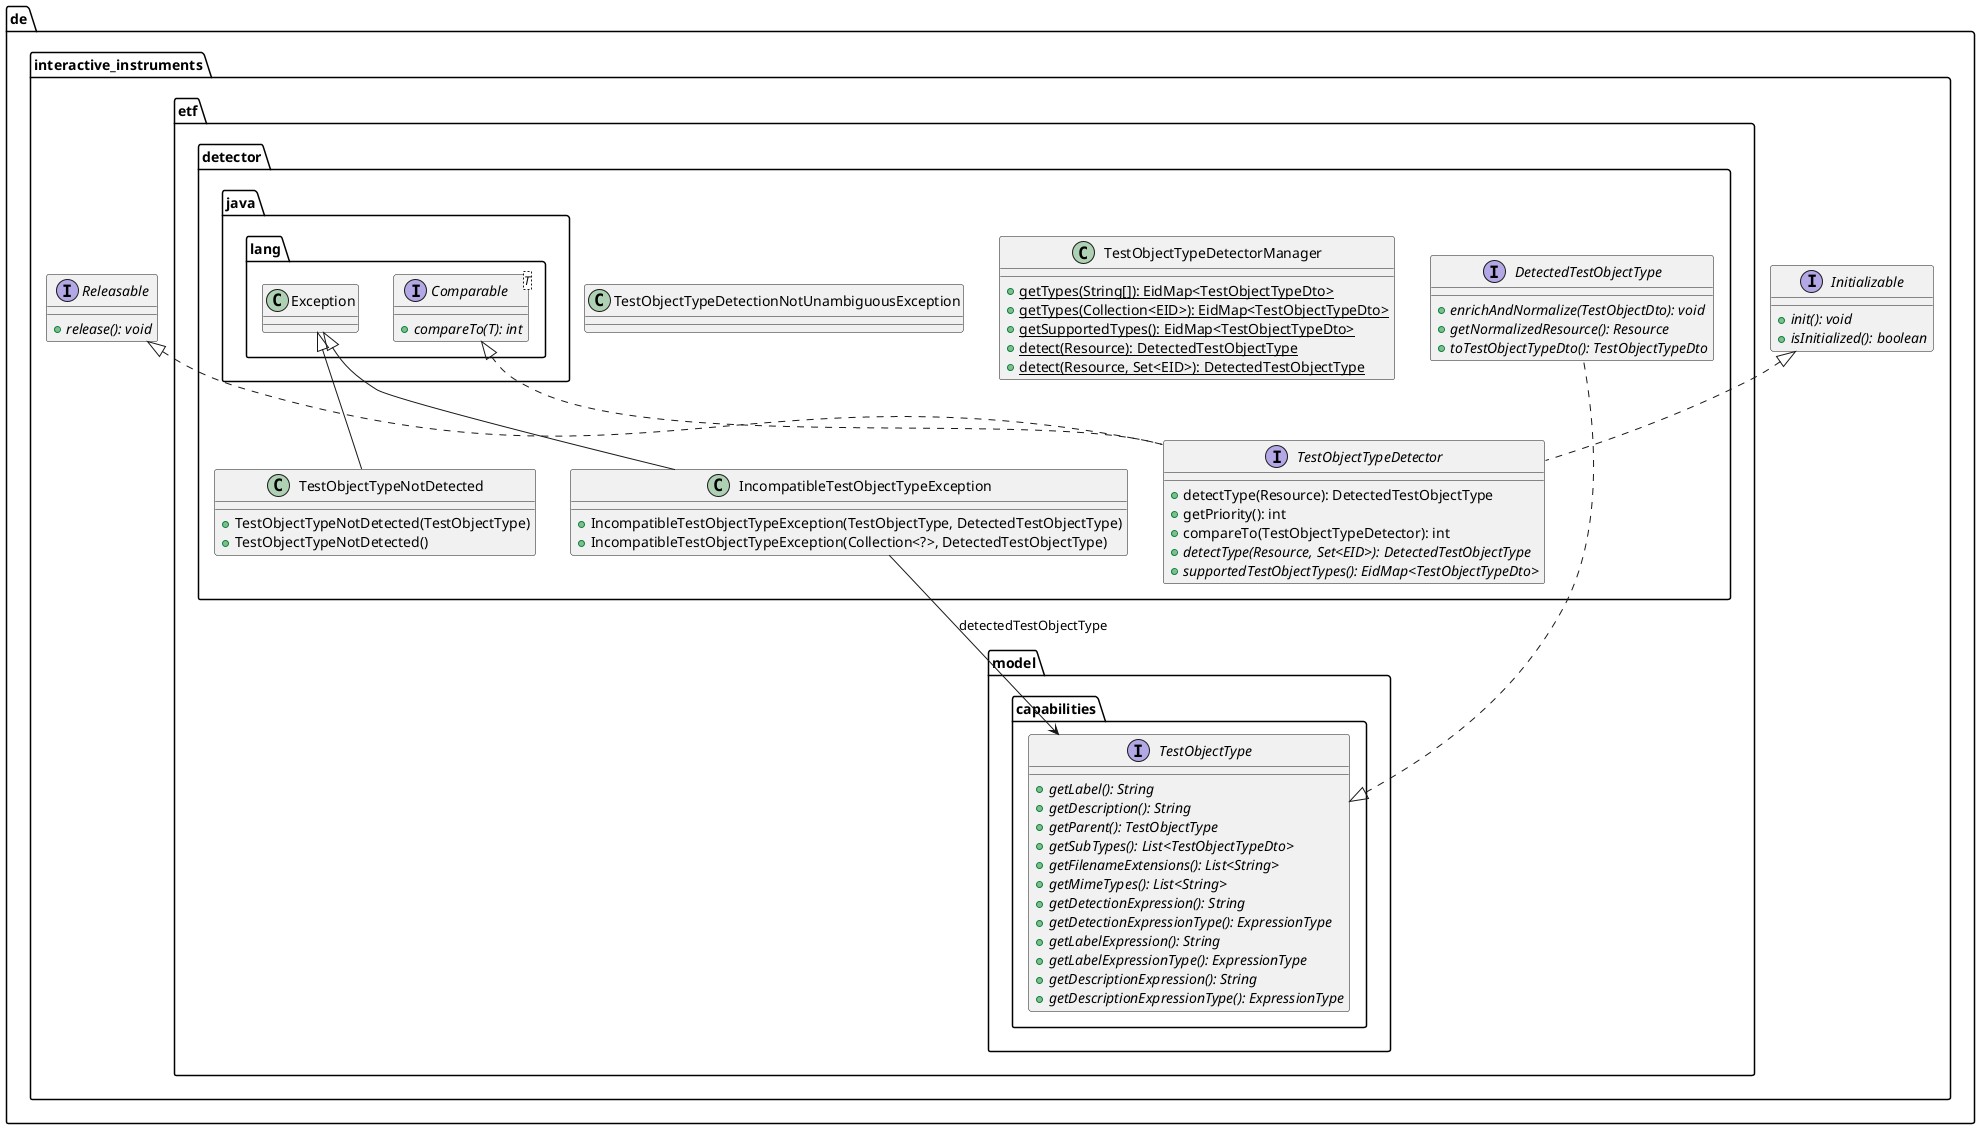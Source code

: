@startuml

    namespace de.interactive_instruments.etf.detector {

        class TestObjectTypeNotDetected [[TestObjectTypeNotDetected.html]] {
            +TestObjectTypeNotDetected(TestObjectType)
            +TestObjectTypeNotDetected()
        }

        class TestObjectTypeDetectorManager [[TestObjectTypeDetectorManager.html]] {
            {static} +getTypes(String[]): EidMap<TestObjectTypeDto>
            {static} +getTypes(Collection<EID>): EidMap<TestObjectTypeDto>
            {static} +getSupportedTypes(): EidMap<TestObjectTypeDto>
            {static} +detect(Resource): DetectedTestObjectType
            {static} +detect(Resource, Set<EID>): DetectedTestObjectType
        }

        class TestObjectTypeDetectionNotUnambiguousException [[TestObjectTypeDetectionNotUnambiguousException.html]] {
        }

        interface TestObjectTypeDetector [[TestObjectTypeDetector.html]] {
            +detectType(Resource): DetectedTestObjectType
            +getPriority(): int
            +compareTo(TestObjectTypeDetector): int
            {abstract} +detectType(Resource, Set<EID>): DetectedTestObjectType
            {abstract} +supportedTestObjectTypes(): EidMap<TestObjectTypeDto>
        }

        interface DetectedTestObjectType [[DetectedTestObjectType.html]] {
            {abstract} +enrichAndNormalize(TestObjectDto): void
            {abstract} +getNormalizedResource(): Resource
            {abstract} +toTestObjectTypeDto(): TestObjectTypeDto
        }

        class IncompatibleTestObjectTypeException [[IncompatibleTestObjectTypeException.html]] {
            +IncompatibleTestObjectTypeException(TestObjectType, DetectedTestObjectType)
            +IncompatibleTestObjectTypeException(Collection<?>, DetectedTestObjectType)
        }

        class java.lang.Exception
        java.lang.Exception <|-- TestObjectTypeNotDetected

        interface de.interactive_instruments.Initializable {
            {abstract} +init(): void
            {abstract} +isInitialized(): boolean
        }
        de.interactive_instruments.Initializable <|.. TestObjectTypeDetector

        interface de.interactive_instruments.Releasable {
            {abstract} +release(): void
        }
        de.interactive_instruments.Releasable <|.. TestObjectTypeDetector

        interface java.lang.Comparable<T> {
            {abstract} +compareTo(T): int
        }
        java.lang.Comparable <|.. TestObjectTypeDetector

        interface de.interactive_instruments.etf.model.capabilities.TestObjectType {
            {abstract} +getLabel(): String
            {abstract} +getDescription(): String
            {abstract} +getParent(): TestObjectType
            {abstract} +getSubTypes(): List<TestObjectTypeDto>
            {abstract} +getFilenameExtensions(): List<String>
            {abstract} +getMimeTypes(): List<String>
            {abstract} +getDetectionExpression(): String
            {abstract} +getDetectionExpressionType(): ExpressionType
            {abstract} +getLabelExpression(): String
            {abstract} +getLabelExpressionType(): ExpressionType
            {abstract} +getDescriptionExpression(): String
            {abstract} +getDescriptionExpressionType(): ExpressionType
        }
        de.interactive_instruments.etf.model.capabilities.TestObjectType <|.. DetectedTestObjectType

        java.lang.Exception <|-- IncompatibleTestObjectTypeException

        IncompatibleTestObjectTypeException --> de.interactive_instruments.etf.model.capabilities.TestObjectType: detectedTestObjectType

    }

@enduml

